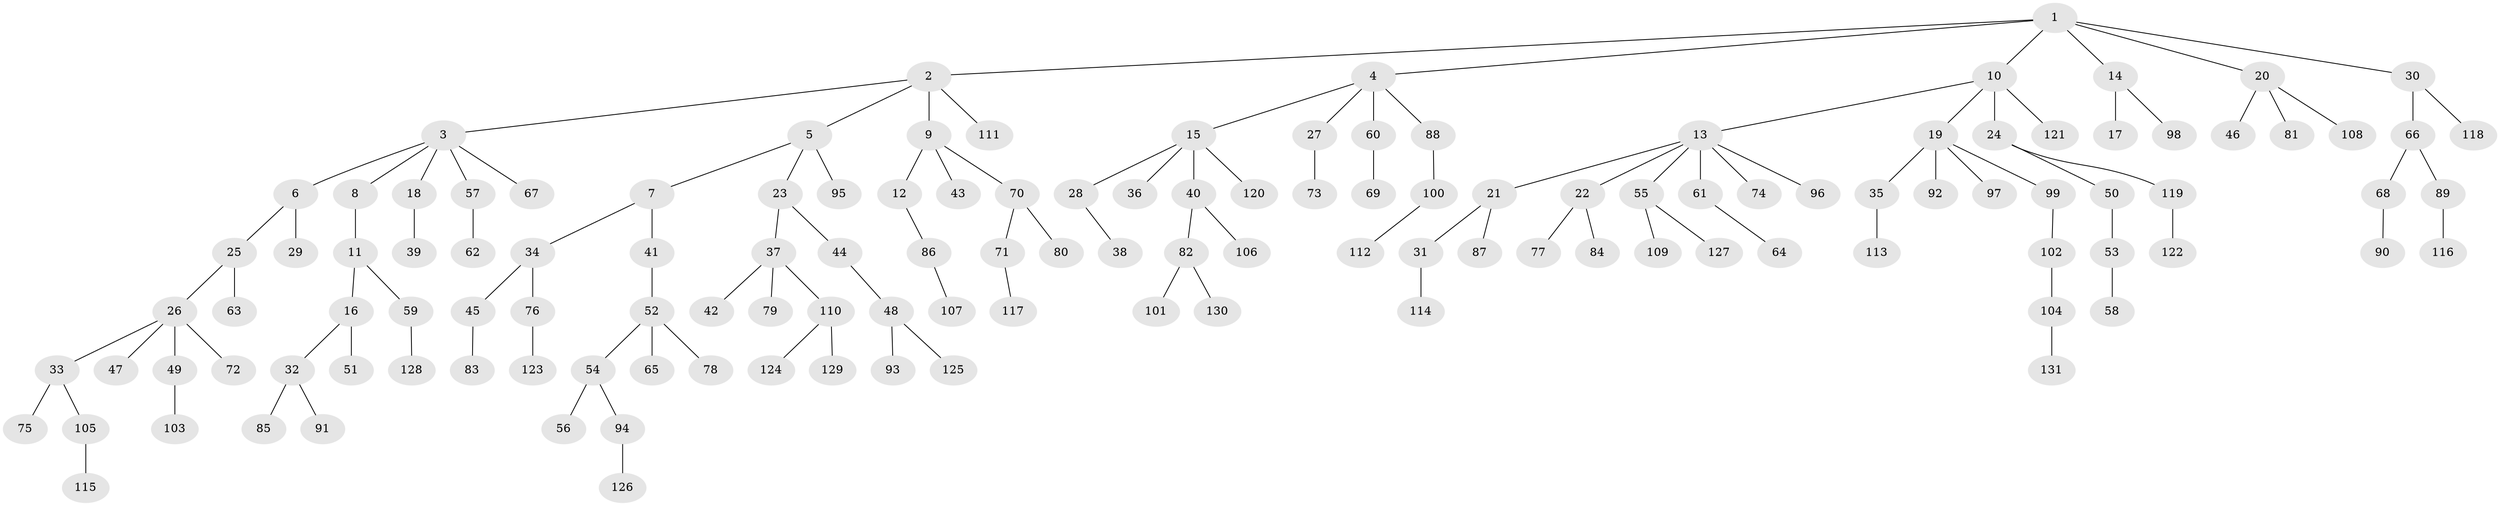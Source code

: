 // Generated by graph-tools (version 1.1) at 2025/53/03/09/25 04:53:39]
// undirected, 131 vertices, 130 edges
graph export_dot {
graph [start="1"]
  node [color=gray90,style=filled];
  1;
  2;
  3;
  4;
  5;
  6;
  7;
  8;
  9;
  10;
  11;
  12;
  13;
  14;
  15;
  16;
  17;
  18;
  19;
  20;
  21;
  22;
  23;
  24;
  25;
  26;
  27;
  28;
  29;
  30;
  31;
  32;
  33;
  34;
  35;
  36;
  37;
  38;
  39;
  40;
  41;
  42;
  43;
  44;
  45;
  46;
  47;
  48;
  49;
  50;
  51;
  52;
  53;
  54;
  55;
  56;
  57;
  58;
  59;
  60;
  61;
  62;
  63;
  64;
  65;
  66;
  67;
  68;
  69;
  70;
  71;
  72;
  73;
  74;
  75;
  76;
  77;
  78;
  79;
  80;
  81;
  82;
  83;
  84;
  85;
  86;
  87;
  88;
  89;
  90;
  91;
  92;
  93;
  94;
  95;
  96;
  97;
  98;
  99;
  100;
  101;
  102;
  103;
  104;
  105;
  106;
  107;
  108;
  109;
  110;
  111;
  112;
  113;
  114;
  115;
  116;
  117;
  118;
  119;
  120;
  121;
  122;
  123;
  124;
  125;
  126;
  127;
  128;
  129;
  130;
  131;
  1 -- 2;
  1 -- 4;
  1 -- 10;
  1 -- 14;
  1 -- 20;
  1 -- 30;
  2 -- 3;
  2 -- 5;
  2 -- 9;
  2 -- 111;
  3 -- 6;
  3 -- 8;
  3 -- 18;
  3 -- 57;
  3 -- 67;
  4 -- 15;
  4 -- 27;
  4 -- 60;
  4 -- 88;
  5 -- 7;
  5 -- 23;
  5 -- 95;
  6 -- 25;
  6 -- 29;
  7 -- 34;
  7 -- 41;
  8 -- 11;
  9 -- 12;
  9 -- 43;
  9 -- 70;
  10 -- 13;
  10 -- 19;
  10 -- 24;
  10 -- 121;
  11 -- 16;
  11 -- 59;
  12 -- 86;
  13 -- 21;
  13 -- 22;
  13 -- 55;
  13 -- 61;
  13 -- 74;
  13 -- 96;
  14 -- 17;
  14 -- 98;
  15 -- 28;
  15 -- 36;
  15 -- 40;
  15 -- 120;
  16 -- 32;
  16 -- 51;
  18 -- 39;
  19 -- 35;
  19 -- 92;
  19 -- 97;
  19 -- 99;
  20 -- 46;
  20 -- 81;
  20 -- 108;
  21 -- 31;
  21 -- 87;
  22 -- 77;
  22 -- 84;
  23 -- 37;
  23 -- 44;
  24 -- 50;
  24 -- 119;
  25 -- 26;
  25 -- 63;
  26 -- 33;
  26 -- 47;
  26 -- 49;
  26 -- 72;
  27 -- 73;
  28 -- 38;
  30 -- 66;
  30 -- 118;
  31 -- 114;
  32 -- 85;
  32 -- 91;
  33 -- 75;
  33 -- 105;
  34 -- 45;
  34 -- 76;
  35 -- 113;
  37 -- 42;
  37 -- 79;
  37 -- 110;
  40 -- 82;
  40 -- 106;
  41 -- 52;
  44 -- 48;
  45 -- 83;
  48 -- 93;
  48 -- 125;
  49 -- 103;
  50 -- 53;
  52 -- 54;
  52 -- 65;
  52 -- 78;
  53 -- 58;
  54 -- 56;
  54 -- 94;
  55 -- 109;
  55 -- 127;
  57 -- 62;
  59 -- 128;
  60 -- 69;
  61 -- 64;
  66 -- 68;
  66 -- 89;
  68 -- 90;
  70 -- 71;
  70 -- 80;
  71 -- 117;
  76 -- 123;
  82 -- 101;
  82 -- 130;
  86 -- 107;
  88 -- 100;
  89 -- 116;
  94 -- 126;
  99 -- 102;
  100 -- 112;
  102 -- 104;
  104 -- 131;
  105 -- 115;
  110 -- 124;
  110 -- 129;
  119 -- 122;
}
